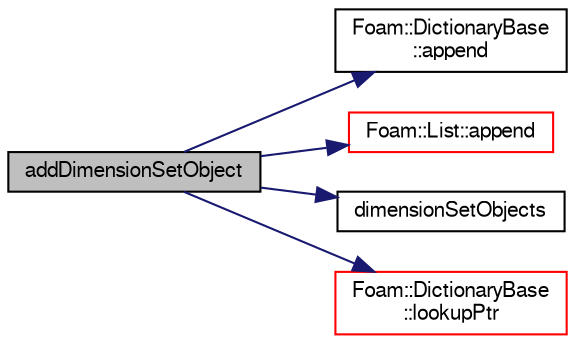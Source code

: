 digraph "addDimensionSetObject"
{
  bgcolor="transparent";
  edge [fontname="FreeSans",fontsize="10",labelfontname="FreeSans",labelfontsize="10"];
  node [fontname="FreeSans",fontsize="10",shape=record];
  rankdir="LR";
  Node1 [label="addDimensionSetObject",height=0.2,width=0.4,color="black", fillcolor="grey75", style="filled" fontcolor="black"];
  Node1 -> Node2 [color="midnightblue",fontsize="10",style="solid",fontname="FreeSans"];
  Node2 [label="Foam::DictionaryBase\l::append",height=0.2,width=0.4,color="black",URL="$a00503.html#a7d32913c049313f63764cfcad36f372e",tooltip="Add at tail of dictionary. "];
  Node1 -> Node3 [color="midnightblue",fontsize="10",style="solid",fontname="FreeSans"];
  Node3 [label="Foam::List::append",height=0.2,width=0.4,color="red",URL="$a01325.html#a399dd2bf0d9a32016717dc90126f016b",tooltip="Append an element at the end of the list. "];
  Node1 -> Node4 [color="midnightblue",fontsize="10",style="solid",fontname="FreeSans"];
  Node4 [label="dimensionSetObjects",height=0.2,width=0.4,color="black",URL="$a10256.html#a439d58aac6829ddec7e162ad6910f42d",tooltip="Get access to registered dimensionSets switch objects. "];
  Node1 -> Node5 [color="midnightblue",fontsize="10",style="solid",fontname="FreeSans"];
  Node5 [label="Foam::DictionaryBase\l::lookupPtr",height=0.2,width=0.4,color="red",URL="$a00503.html#ae30f6a105eb255b4a501298f2114327d",tooltip="Find and return an entry if present, otherwise return NULL. "];
}
